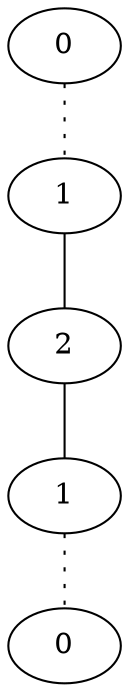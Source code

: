 graph {
a0[label=0];
a1[label=1];
a2[label=2];
a3[label=1];
a4[label=0];
a0 -- a1 [style=dotted];
a1 -- a2;
a2 -- a3;
a3 -- a4 [style=dotted];
}
